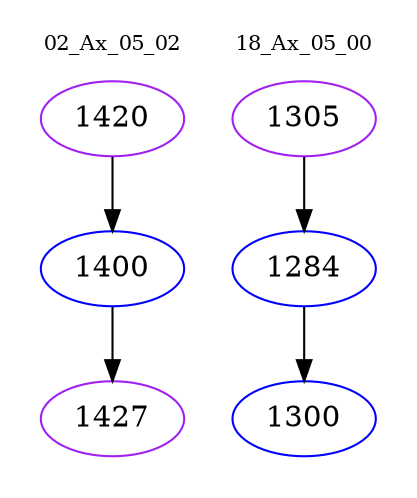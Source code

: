 digraph{
subgraph cluster_0 {
color = white
label = "02_Ax_05_02";
fontsize=10;
T0_1420 [label="1420", color="purple"]
T0_1420 -> T0_1400 [color="black"]
T0_1400 [label="1400", color="blue"]
T0_1400 -> T0_1427 [color="black"]
T0_1427 [label="1427", color="purple"]
}
subgraph cluster_1 {
color = white
label = "18_Ax_05_00";
fontsize=10;
T1_1305 [label="1305", color="purple"]
T1_1305 -> T1_1284 [color="black"]
T1_1284 [label="1284", color="blue"]
T1_1284 -> T1_1300 [color="black"]
T1_1300 [label="1300", color="blue"]
}
}
